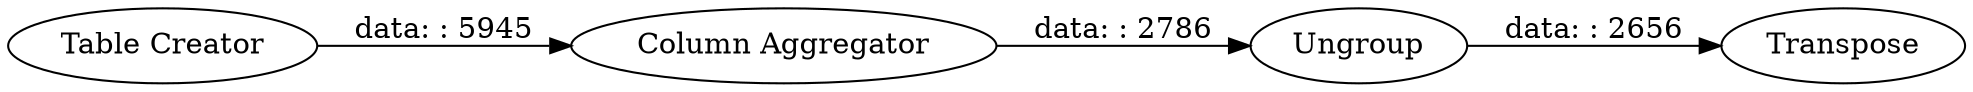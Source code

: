 digraph {
	"3815438305156321433_72" [label="Table Creator"]
	"3815438305156321433_84" [label=Transpose]
	"3815438305156321433_83" [label=Ungroup]
	"3815438305156321433_81" [label="Column Aggregator"]
	"3815438305156321433_81" -> "3815438305156321433_83" [label="data: : 2786"]
	"3815438305156321433_83" -> "3815438305156321433_84" [label="data: : 2656"]
	"3815438305156321433_72" -> "3815438305156321433_81" [label="data: : 5945"]
	rankdir=LR
}
